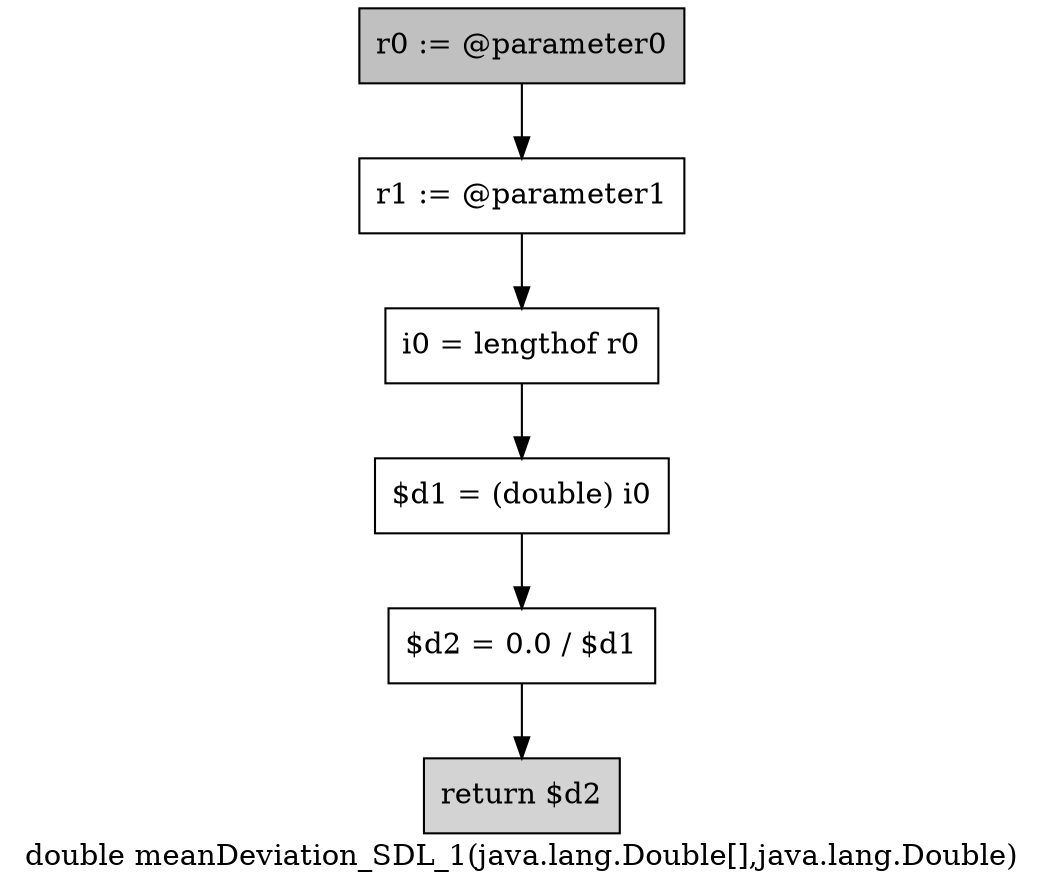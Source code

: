 digraph "double meanDeviation_SDL_1(java.lang.Double[],java.lang.Double)" {
    label="double meanDeviation_SDL_1(java.lang.Double[],java.lang.Double)";
    node [shape=box];
    "0" [style=filled,fillcolor=gray,label="r0 := @parameter0",];
    "1" [label="r1 := @parameter1",];
    "0"->"1";
    "2" [label="i0 = lengthof r0",];
    "1"->"2";
    "3" [label="$d1 = (double) i0",];
    "2"->"3";
    "4" [label="$d2 = 0.0 / $d1",];
    "3"->"4";
    "5" [style=filled,fillcolor=lightgray,label="return $d2",];
    "4"->"5";
}
